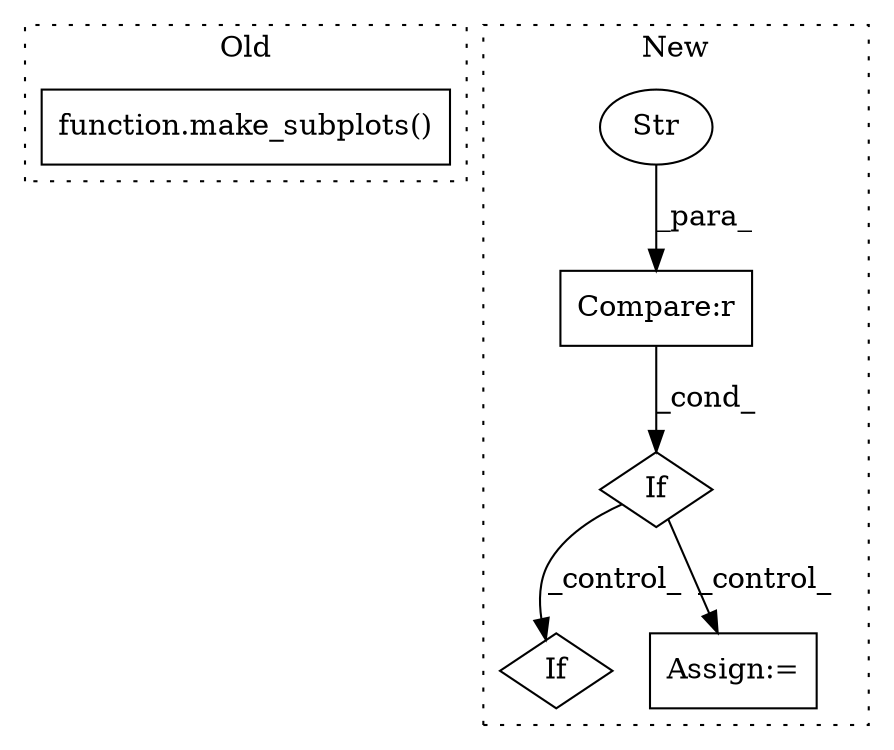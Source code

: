 digraph G {
subgraph cluster0 {
1 [label="function.make_subplots()" a="75" s="8365" l="142" shape="box"];
label = "Old";
style="dotted";
}
subgraph cluster1 {
2 [label="If" a="96" s="8293" l="3" shape="diamond"];
3 [label="Compare:r" a="40" s="8296" l="17" shape="box"];
4 [label="Str" a="66" s="8305" l="8" shape="ellipse"];
5 [label="If" a="96" s="9363" l="3" shape="diamond"];
6 [label="Assign:=" a="68" s="8961" l="3" shape="box"];
label = "New";
style="dotted";
}
2 -> 5 [label="_control_"];
2 -> 6 [label="_control_"];
3 -> 2 [label="_cond_"];
4 -> 3 [label="_para_"];
}
